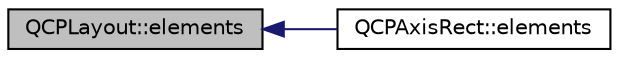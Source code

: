 digraph "QCPLayout::elements"
{
  edge [fontname="Helvetica",fontsize="10",labelfontname="Helvetica",labelfontsize="10"];
  node [fontname="Helvetica",fontsize="10",shape=record];
  rankdir="LR";
  Node21 [label="QCPLayout::elements",height=0.2,width=0.4,color="black", fillcolor="grey75", style="filled", fontcolor="black"];
  Node21 -> Node22 [dir="back",color="midnightblue",fontsize="10",style="solid",fontname="Helvetica"];
  Node22 [label="QCPAxisRect::elements",height=0.2,width=0.4,color="black", fillcolor="white", style="filled",URL="$d8/dad/class_q_c_p_axis_rect.html#a40c0b3b17eb317ff4d393b7cb9b082a2"];
}
